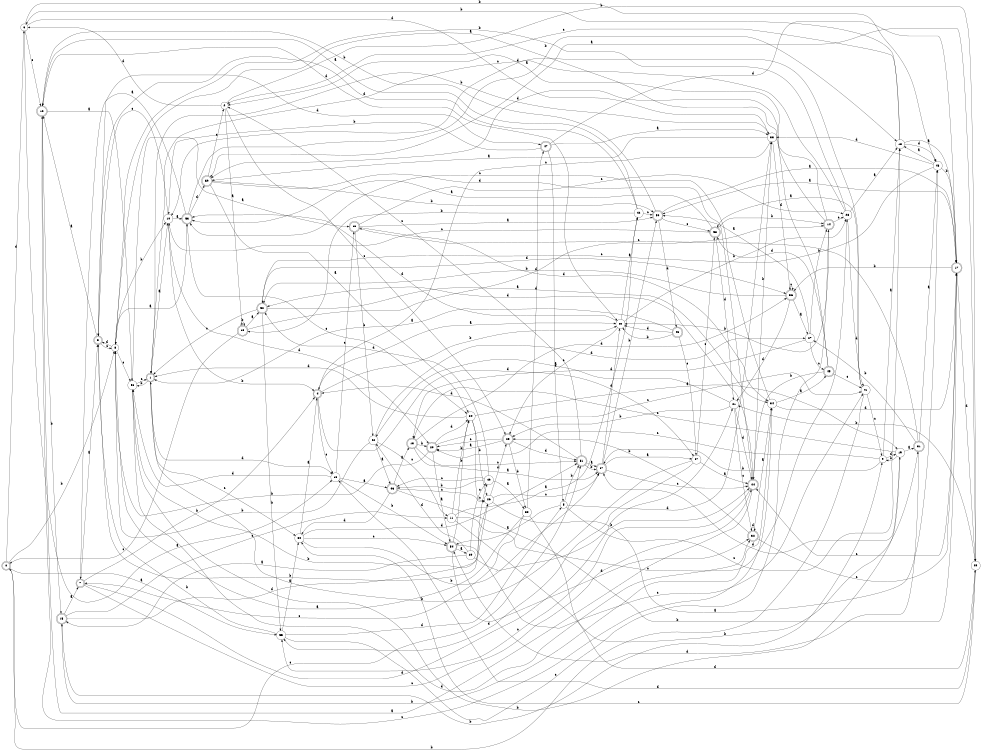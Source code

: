 digraph n48_5 {
__start0 [label="" shape="none"];

rankdir=LR;
size="8,5";

s0 [style="rounded,filled", color="black", fillcolor="white" shape="doublecircle", label="0"];
s1 [style="rounded,filled", color="black", fillcolor="white" shape="doublecircle", label="1"];
s2 [style="filled", color="black", fillcolor="white" shape="circle", label="2"];
s3 [style="rounded,filled", color="black", fillcolor="white" shape="doublecircle", label="3"];
s4 [style="rounded,filled", color="black", fillcolor="white" shape="doublecircle", label="4"];
s5 [style="filled", color="black", fillcolor="white" shape="circle", label="5"];
s6 [style="filled", color="black", fillcolor="white" shape="circle", label="6"];
s7 [style="rounded,filled", color="black", fillcolor="white" shape="doublecircle", label="7"];
s8 [style="filled", color="black", fillcolor="white" shape="circle", label="8"];
s9 [style="filled", color="black", fillcolor="white" shape="circle", label="9"];
s10 [style="filled", color="black", fillcolor="white" shape="circle", label="10"];
s11 [style="filled", color="black", fillcolor="white" shape="circle", label="11"];
s12 [style="rounded,filled", color="black", fillcolor="white" shape="doublecircle", label="12"];
s13 [style="rounded,filled", color="black", fillcolor="white" shape="doublecircle", label="13"];
s14 [style="rounded,filled", color="black", fillcolor="white" shape="doublecircle", label="14"];
s15 [style="rounded,filled", color="black", fillcolor="white" shape="doublecircle", label="15"];
s16 [style="filled", color="black", fillcolor="white" shape="circle", label="16"];
s17 [style="rounded,filled", color="black", fillcolor="white" shape="doublecircle", label="17"];
s18 [style="filled", color="black", fillcolor="white" shape="circle", label="18"];
s19 [style="filled", color="black", fillcolor="white" shape="circle", label="19"];
s20 [style="rounded,filled", color="black", fillcolor="white" shape="doublecircle", label="20"];
s21 [style="filled", color="black", fillcolor="white" shape="circle", label="21"];
s22 [style="filled", color="black", fillcolor="white" shape="circle", label="22"];
s23 [style="filled", color="black", fillcolor="white" shape="circle", label="23"];
s24 [style="filled", color="black", fillcolor="white" shape="circle", label="24"];
s25 [style="rounded,filled", color="black", fillcolor="white" shape="doublecircle", label="25"];
s26 [style="filled", color="black", fillcolor="white" shape="circle", label="26"];
s27 [style="filled", color="black", fillcolor="white" shape="circle", label="27"];
s28 [style="filled", color="black", fillcolor="white" shape="circle", label="28"];
s29 [style="filled", color="black", fillcolor="white" shape="circle", label="29"];
s30 [style="filled", color="black", fillcolor="white" shape="circle", label="30"];
s31 [style="rounded,filled", color="black", fillcolor="white" shape="doublecircle", label="31"];
s32 [style="rounded,filled", color="black", fillcolor="white" shape="doublecircle", label="32"];
s33 [style="filled", color="black", fillcolor="white" shape="circle", label="33"];
s34 [style="filled", color="black", fillcolor="white" shape="circle", label="34"];
s35 [style="rounded,filled", color="black", fillcolor="white" shape="doublecircle", label="35"];
s36 [style="rounded,filled", color="black", fillcolor="white" shape="doublecircle", label="36"];
s37 [style="rounded,filled", color="black", fillcolor="white" shape="doublecircle", label="37"];
s38 [style="filled", color="black", fillcolor="white" shape="circle", label="38"];
s39 [style="rounded,filled", color="black", fillcolor="white" shape="doublecircle", label="39"];
s40 [style="filled", color="black", fillcolor="white" shape="circle", label="40"];
s41 [style="filled", color="black", fillcolor="white" shape="circle", label="41"];
s42 [style="filled", color="black", fillcolor="white" shape="circle", label="42"];
s43 [style="rounded,filled", color="black", fillcolor="white" shape="doublecircle", label="43"];
s44 [style="rounded,filled", color="black", fillcolor="white" shape="doublecircle", label="44"];
s45 [style="rounded,filled", color="black", fillcolor="white" shape="doublecircle", label="45"];
s46 [style="rounded,filled", color="black", fillcolor="white" shape="doublecircle", label="46"];
s47 [style="rounded,filled", color="black", fillcolor="white" shape="doublecircle", label="47"];
s48 [style="filled", color="black", fillcolor="white" shape="circle", label="48"];
s49 [style="filled", color="black", fillcolor="white" shape="circle", label="49"];
s50 [style="rounded,filled", color="black", fillcolor="white" shape="doublecircle", label="50"];
s51 [style="rounded,filled", color="black", fillcolor="white" shape="doublecircle", label="51"];
s52 [style="rounded,filled", color="black", fillcolor="white" shape="doublecircle", label="52"];
s53 [style="rounded,filled", color="black", fillcolor="white" shape="doublecircle", label="53"];
s54 [style="rounded,filled", color="black", fillcolor="white" shape="doublecircle", label="54"];
s55 [style="filled", color="black", fillcolor="white" shape="circle", label="55"];
s56 [style="filled", color="black", fillcolor="white" shape="circle", label="56"];
s57 [style="filled", color="black", fillcolor="white" shape="circle", label="57"];
s58 [style="rounded,filled", color="black", fillcolor="white" shape="doublecircle", label="58"];
s59 [style="rounded,filled", color="black", fillcolor="white" shape="doublecircle", label="59"];
s0 -> s55 [label="a"];
s0 -> s8 [label="b"];
s0 -> s51 [label="c"];
s0 -> s6 [label="d"];
s1 -> s10 [label="a"];
s1 -> s56 [label="b"];
s1 -> s30 [label="c"];
s1 -> s16 [label="d"];
s2 -> s39 [label="a"];
s2 -> s23 [label="b"];
s2 -> s25 [label="c"];
s2 -> s6 [label="d"];
s3 -> s12 [label="a"];
s3 -> s26 [label="b"];
s3 -> s8 [label="c"];
s3 -> s47 [label="d"];
s4 -> s40 [label="a"];
s4 -> s40 [label="b"];
s4 -> s16 [label="c"];
s4 -> s57 [label="d"];
s5 -> s54 [label="a"];
s5 -> s51 [label="b"];
s5 -> s18 [label="c"];
s5 -> s33 [label="d"];
s6 -> s16 [label="a"];
s6 -> s48 [label="b"];
s6 -> s12 [label="c"];
s6 -> s33 [label="d"];
s7 -> s3 [label="a"];
s7 -> s4 [label="b"];
s7 -> s44 [label="c"];
s7 -> s21 [label="d"];
s8 -> s53 [label="a"];
s8 -> s10 [label="b"];
s8 -> s56 [label="c"];
s8 -> s3 [label="d"];
s9 -> s18 [label="a"];
s9 -> s37 [label="b"];
s9 -> s20 [label="c"];
s9 -> s19 [label="d"];
s10 -> s53 [label="a"];
s10 -> s4 [label="b"];
s10 -> s3 [label="c"];
s10 -> s20 [label="d"];
s11 -> s42 [label="a"];
s11 -> s24 [label="b"];
s11 -> s28 [label="c"];
s11 -> s23 [label="d"];
s12 -> s56 [label="a"];
s12 -> s15 [label="b"];
s12 -> s34 [label="c"];
s12 -> s40 [label="d"];
s13 -> s37 [label="a"];
s13 -> s20 [label="b"];
s13 -> s51 [label="c"];
s13 -> s36 [label="d"];
s14 -> s2 [label="a"];
s14 -> s40 [label="b"];
s14 -> s28 [label="c"];
s14 -> s59 [label="d"];
s15 -> s7 [label="a"];
s15 -> s9 [label="b"];
s15 -> s11 [label="c"];
s15 -> s49 [label="d"];
s16 -> s43 [label="a"];
s16 -> s54 [label="b"];
s16 -> s35 [label="c"];
s16 -> s56 [label="d"];
s17 -> s50 [label="a"];
s17 -> s36 [label="b"];
s17 -> s44 [label="c"];
s17 -> s23 [label="d"];
s18 -> s17 [label="a"];
s18 -> s6 [label="b"];
s18 -> s2 [label="c"];
s18 -> s48 [label="d"];
s19 -> s31 [label="a"];
s19 -> s9 [label="b"];
s19 -> s13 [label="c"];
s19 -> s37 [label="d"];
s20 -> s54 [label="a"];
s20 -> s8 [label="b"];
s20 -> s41 [label="c"];
s20 -> s24 [label="d"];
s21 -> s22 [label="a"];
s21 -> s25 [label="b"];
s21 -> s32 [label="c"];
s21 -> s44 [label="d"];
s22 -> s43 [label="a"];
s22 -> s8 [label="b"];
s22 -> s11 [label="c"];
s22 -> s27 [label="d"];
s23 -> s59 [label="a"];
s23 -> s21 [label="b"];
s23 -> s30 [label="c"];
s23 -> s16 [label="d"];
s24 -> s19 [label="a"];
s24 -> s26 [label="b"];
s24 -> s26 [label="c"];
s24 -> s1 [label="d"];
s25 -> s20 [label="a"];
s25 -> s38 [label="b"];
s25 -> s20 [label="c"];
s25 -> s51 [label="d"];
s26 -> s48 [label="a"];
s26 -> s56 [label="b"];
s26 -> s37 [label="c"];
s26 -> s25 [label="d"];
s27 -> s50 [label="a"];
s27 -> s14 [label="b"];
s27 -> s45 [label="c"];
s27 -> s13 [label="d"];
s28 -> s18 [label="a"];
s28 -> s8 [label="b"];
s28 -> s1 [label="c"];
s28 -> s41 [label="d"];
s29 -> s15 [label="a"];
s29 -> s44 [label="b"];
s29 -> s49 [label="c"];
s29 -> s22 [label="d"];
s30 -> s4 [label="a"];
s30 -> s37 [label="b"];
s30 -> s54 [label="c"];
s30 -> s51 [label="d"];
s31 -> s48 [label="a"];
s31 -> s27 [label="b"];
s31 -> s35 [label="c"];
s31 -> s54 [label="d"];
s32 -> s34 [label="a"];
s32 -> s25 [label="b"];
s32 -> s17 [label="c"];
s32 -> s32 [label="d"];
s33 -> s59 [label="a"];
s33 -> s1 [label="b"];
s33 -> s4 [label="c"];
s33 -> s36 [label="d"];
s34 -> s45 [label="a"];
s34 -> s15 [label="b"];
s34 -> s53 [label="c"];
s34 -> s17 [label="d"];
s35 -> s50 [label="a"];
s35 -> s22 [label="b"];
s35 -> s28 [label="c"];
s35 -> s34 [label="d"];
s36 -> s27 [label="a"];
s36 -> s52 [label="b"];
s36 -> s36 [label="c"];
s36 -> s21 [label="d"];
s37 -> s57 [label="a"];
s37 -> s50 [label="b"];
s37 -> s44 [label="c"];
s37 -> s40 [label="d"];
s38 -> s8 [label="a"];
s38 -> s31 [label="b"];
s38 -> s7 [label="c"];
s38 -> s47 [label="d"];
s39 -> s52 [label="a"];
s39 -> s39 [label="b"];
s39 -> s0 [label="c"];
s39 -> s14 [label="d"];
s40 -> s42 [label="a"];
s40 -> s28 [label="b"];
s40 -> s25 [label="c"];
s40 -> s53 [label="d"];
s41 -> s58 [label="a"];
s41 -> s0 [label="b"];
s41 -> s9 [label="c"];
s41 -> s10 [label="d"];
s42 -> s12 [label="a"];
s42 -> s39 [label="b"];
s42 -> s50 [label="c"];
s42 -> s3 [label="d"];
s43 -> s13 [label="a"];
s43 -> s17 [label="b"];
s43 -> s26 [label="c"];
s43 -> s30 [label="d"];
s44 -> s12 [label="a"];
s44 -> s33 [label="b"];
s44 -> s55 [label="c"];
s44 -> s52 [label="d"];
s45 -> s8 [label="a"];
s45 -> s44 [label="b"];
s45 -> s41 [label="c"];
s45 -> s58 [label="d"];
s46 -> s1 [label="a"];
s46 -> s40 [label="b"];
s46 -> s57 [label="c"];
s46 -> s40 [label="d"];
s47 -> s33 [label="a"];
s47 -> s10 [label="b"];
s47 -> s5 [label="c"];
s47 -> s17 [label="d"];
s48 -> s18 [label="a"];
s48 -> s17 [label="b"];
s48 -> s52 [label="c"];
s48 -> s33 [label="d"];
s49 -> s38 [label="a"];
s49 -> s43 [label="b"];
s49 -> s43 [label="c"];
s49 -> s52 [label="d"];
s50 -> s17 [label="a"];
s50 -> s12 [label="b"];
s50 -> s58 [label="c"];
s50 -> s46 [label="d"];
s51 -> s37 [label="a"];
s51 -> s37 [label="b"];
s51 -> s2 [label="c"];
s51 -> s4 [label="d"];
s52 -> s34 [label="a"];
s52 -> s55 [label="b"];
s52 -> s1 [label="c"];
s52 -> s36 [label="d"];
s53 -> s7 [label="a"];
s53 -> s18 [label="b"];
s53 -> s24 [label="c"];
s53 -> s59 [label="d"];
s54 -> s29 [label="a"];
s54 -> s24 [label="b"];
s54 -> s41 [label="c"];
s54 -> s32 [label="d"];
s55 -> s30 [label="a"];
s55 -> s3 [label="b"];
s55 -> s14 [label="c"];
s55 -> s5 [label="d"];
s56 -> s35 [label="a"];
s56 -> s19 [label="b"];
s56 -> s1 [label="c"];
s56 -> s32 [label="d"];
s57 -> s44 [label="a"];
s57 -> s1 [label="b"];
s57 -> s58 [label="c"];
s57 -> s55 [label="d"];
s58 -> s53 [label="a"];
s58 -> s14 [label="b"];
s58 -> s10 [label="c"];
s58 -> s21 [label="d"];
s59 -> s24 [label="a"];
s59 -> s50 [label="b"];
s59 -> s2 [label="c"];
s59 -> s44 [label="d"];

}